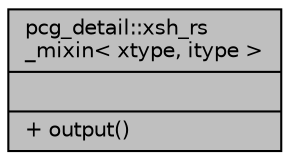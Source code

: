 digraph "pcg_detail::xsh_rs_mixin&lt; xtype, itype &gt;"
{
 // LATEX_PDF_SIZE
  edge [fontname="Helvetica",fontsize="10",labelfontname="Helvetica",labelfontsize="10"];
  node [fontname="Helvetica",fontsize="10",shape=record];
  Node1 [label="{pcg_detail::xsh_rs\l_mixin\< xtype, itype \>\n||+ output()\l}",height=0.2,width=0.4,color="black", fillcolor="grey75", style="filled", fontcolor="black",tooltip=" "];
}
